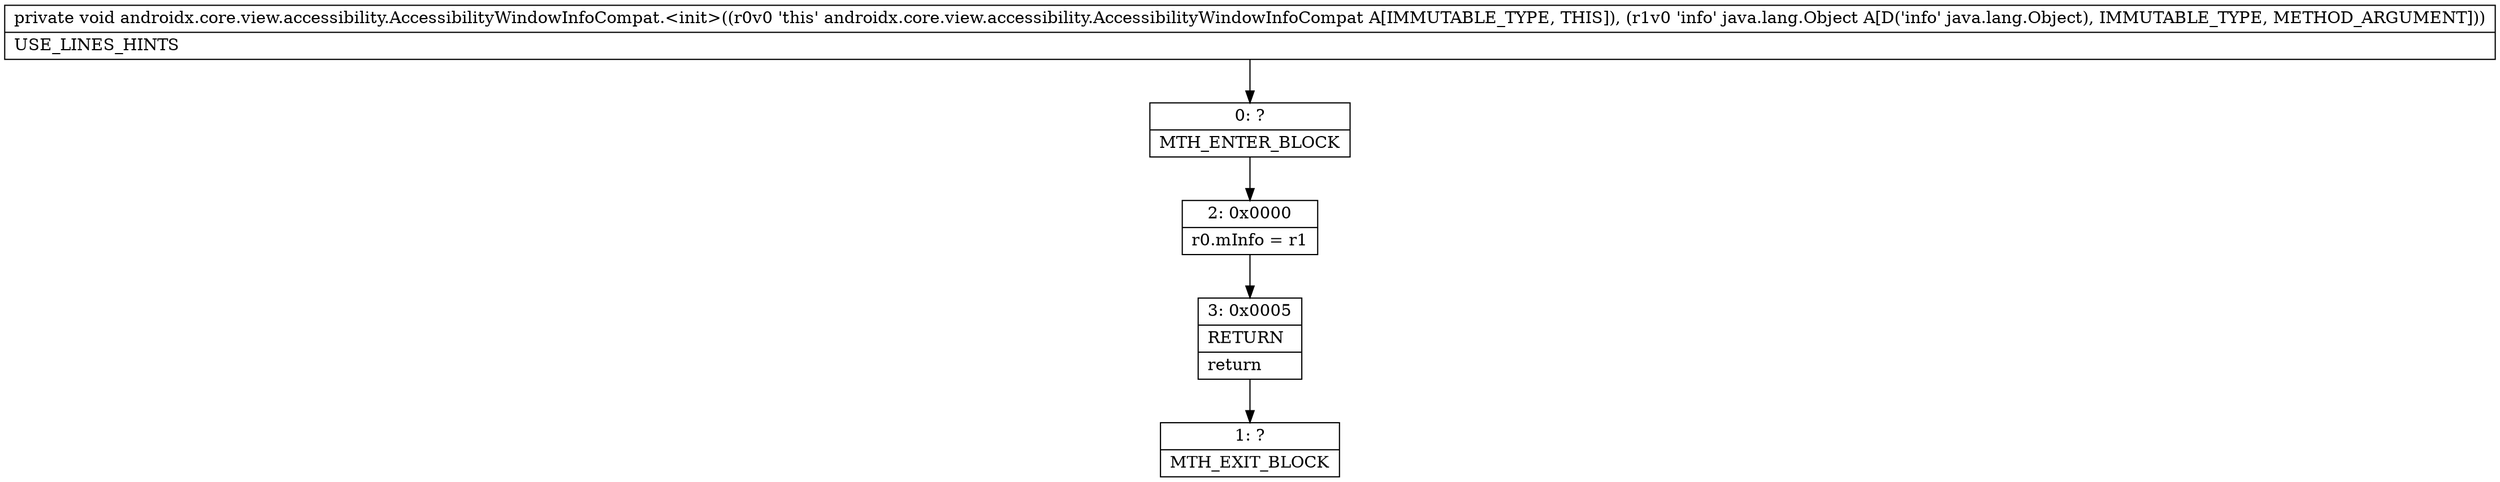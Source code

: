 digraph "CFG forandroidx.core.view.accessibility.AccessibilityWindowInfoCompat.\<init\>(Ljava\/lang\/Object;)V" {
Node_0 [shape=record,label="{0\:\ ?|MTH_ENTER_BLOCK\l}"];
Node_2 [shape=record,label="{2\:\ 0x0000|r0.mInfo = r1\l}"];
Node_3 [shape=record,label="{3\:\ 0x0005|RETURN\l|return\l}"];
Node_1 [shape=record,label="{1\:\ ?|MTH_EXIT_BLOCK\l}"];
MethodNode[shape=record,label="{private void androidx.core.view.accessibility.AccessibilityWindowInfoCompat.\<init\>((r0v0 'this' androidx.core.view.accessibility.AccessibilityWindowInfoCompat A[IMMUTABLE_TYPE, THIS]), (r1v0 'info' java.lang.Object A[D('info' java.lang.Object), IMMUTABLE_TYPE, METHOD_ARGUMENT]))  | USE_LINES_HINTS\l}"];
MethodNode -> Node_0;Node_0 -> Node_2;
Node_2 -> Node_3;
Node_3 -> Node_1;
}

